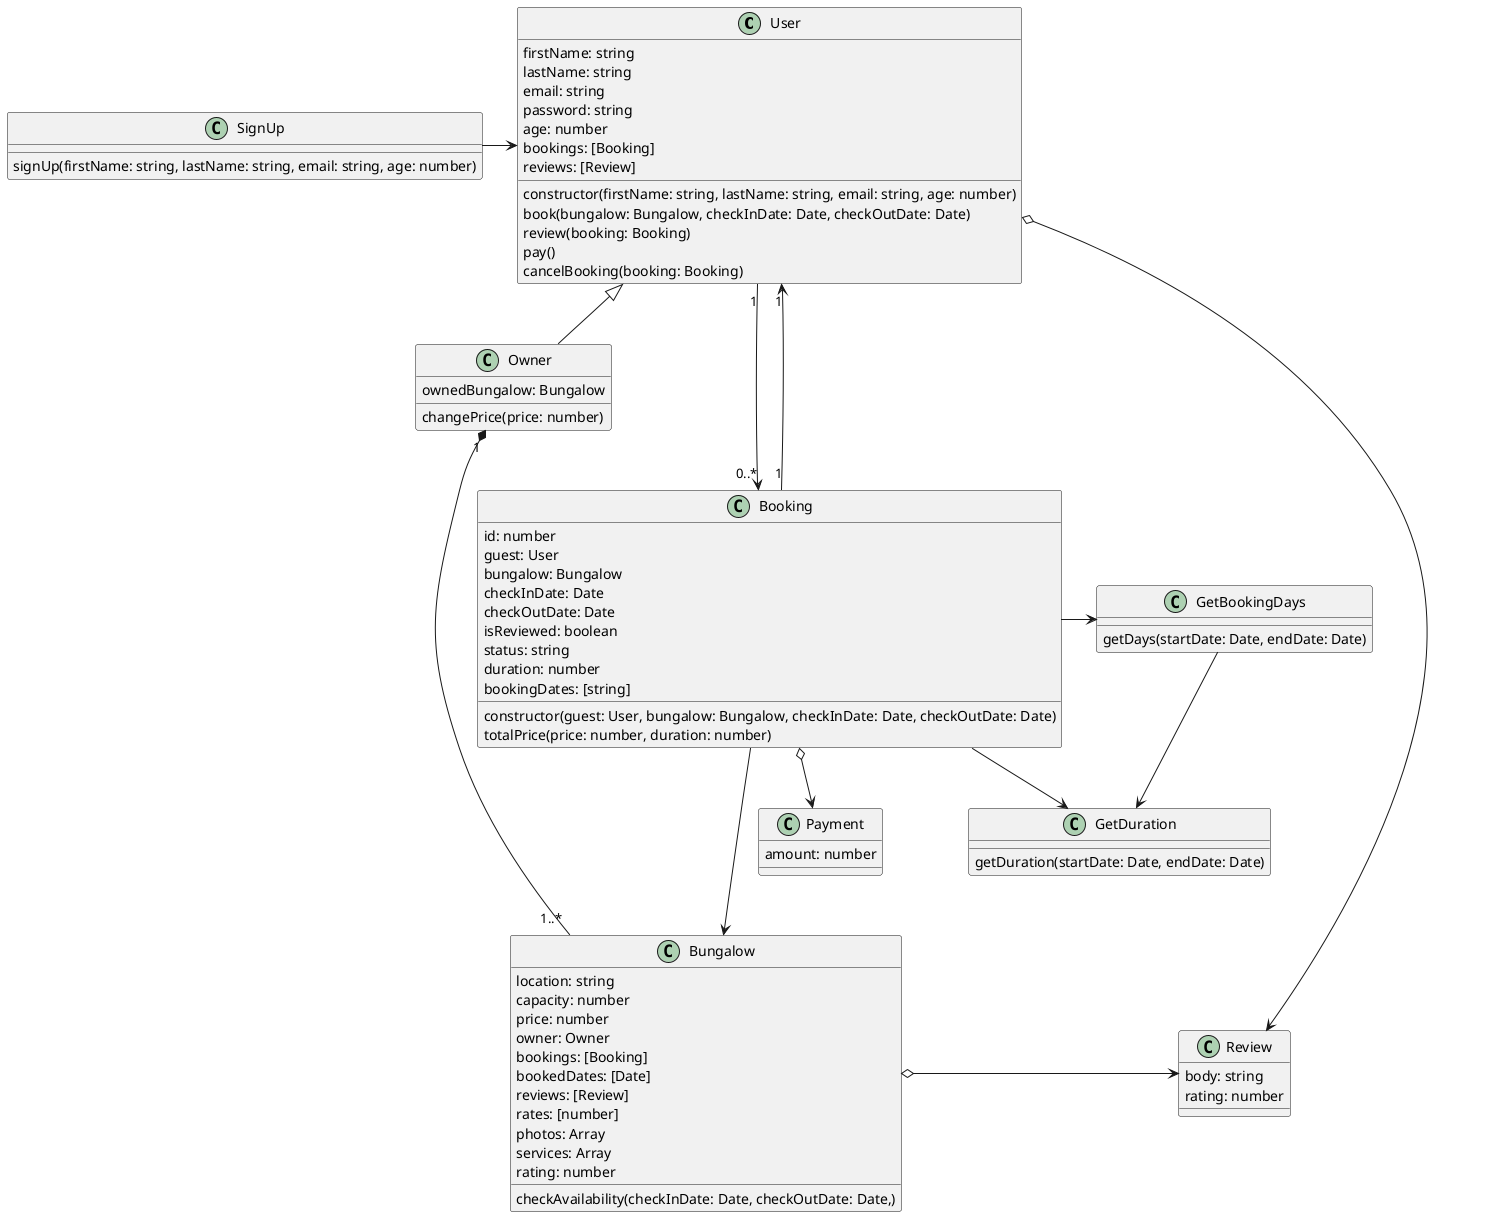 @startuml Bungalow Booking Class Diagram
class User{
    firstName: string
    lastName: string
    email: string
    password: string
    age: number
    bookings: [Booking]
    reviews: [Review]

    constructor(firstName: string, lastName: string, email: string, age: number)
    book(bungalow: Bungalow, checkInDate: Date, checkOutDate: Date)
    review(booking: Booking)
    pay()
    cancelBooking(booking: Booking)
}


class Bungalow{
    location: string
    capacity: number
    price: number
    owner: Owner
    bookings: [Booking]
    bookedDates: [Date]
    reviews: [Review]
    rates: [number]
    photos: Array
    services: Array
    rating: number

    checkAvailability(checkInDate: Date, checkOutDate: Date,)
}

class Booking{
    id: number
    guest: User
    bungalow: Bungalow
    checkInDate: Date
    checkOutDate: Date
    isReviewed: boolean
    status: string
    duration: number
    bookingDates: [string]

    constructor(guest: User, bungalow: Bungalow, checkInDate: Date, checkOutDate: Date)
    totalPrice(price: number, duration: number)
}

class Owner extends User{
    ownedBungalow: Bungalow
    changePrice(price: number)
}

class Review {
    body: string
    rating: number
}

class GetBookingDays {
    getDays(startDate: Date, endDate: Date)
}

class GetDuration {
    getDuration(startDate: Date, endDate: Date)
}

class SignUp{
    signUp(firstName: string, lastName: string, email: string, age: number)
}

class Payment{
    amount: number
}

Bungalow o-> Review
User o-> Review

User "1" --->"0..*" Booking
Booking "1" --->"1" User
Booking -> GetBookingDays
Booking -> GetDuration
Booking ---> Bungalow

Owner "1" *- "1..*" Bungalow

GetBookingDays --> GetDuration

SignUp -> User

Booking o--> Payment

@enduml